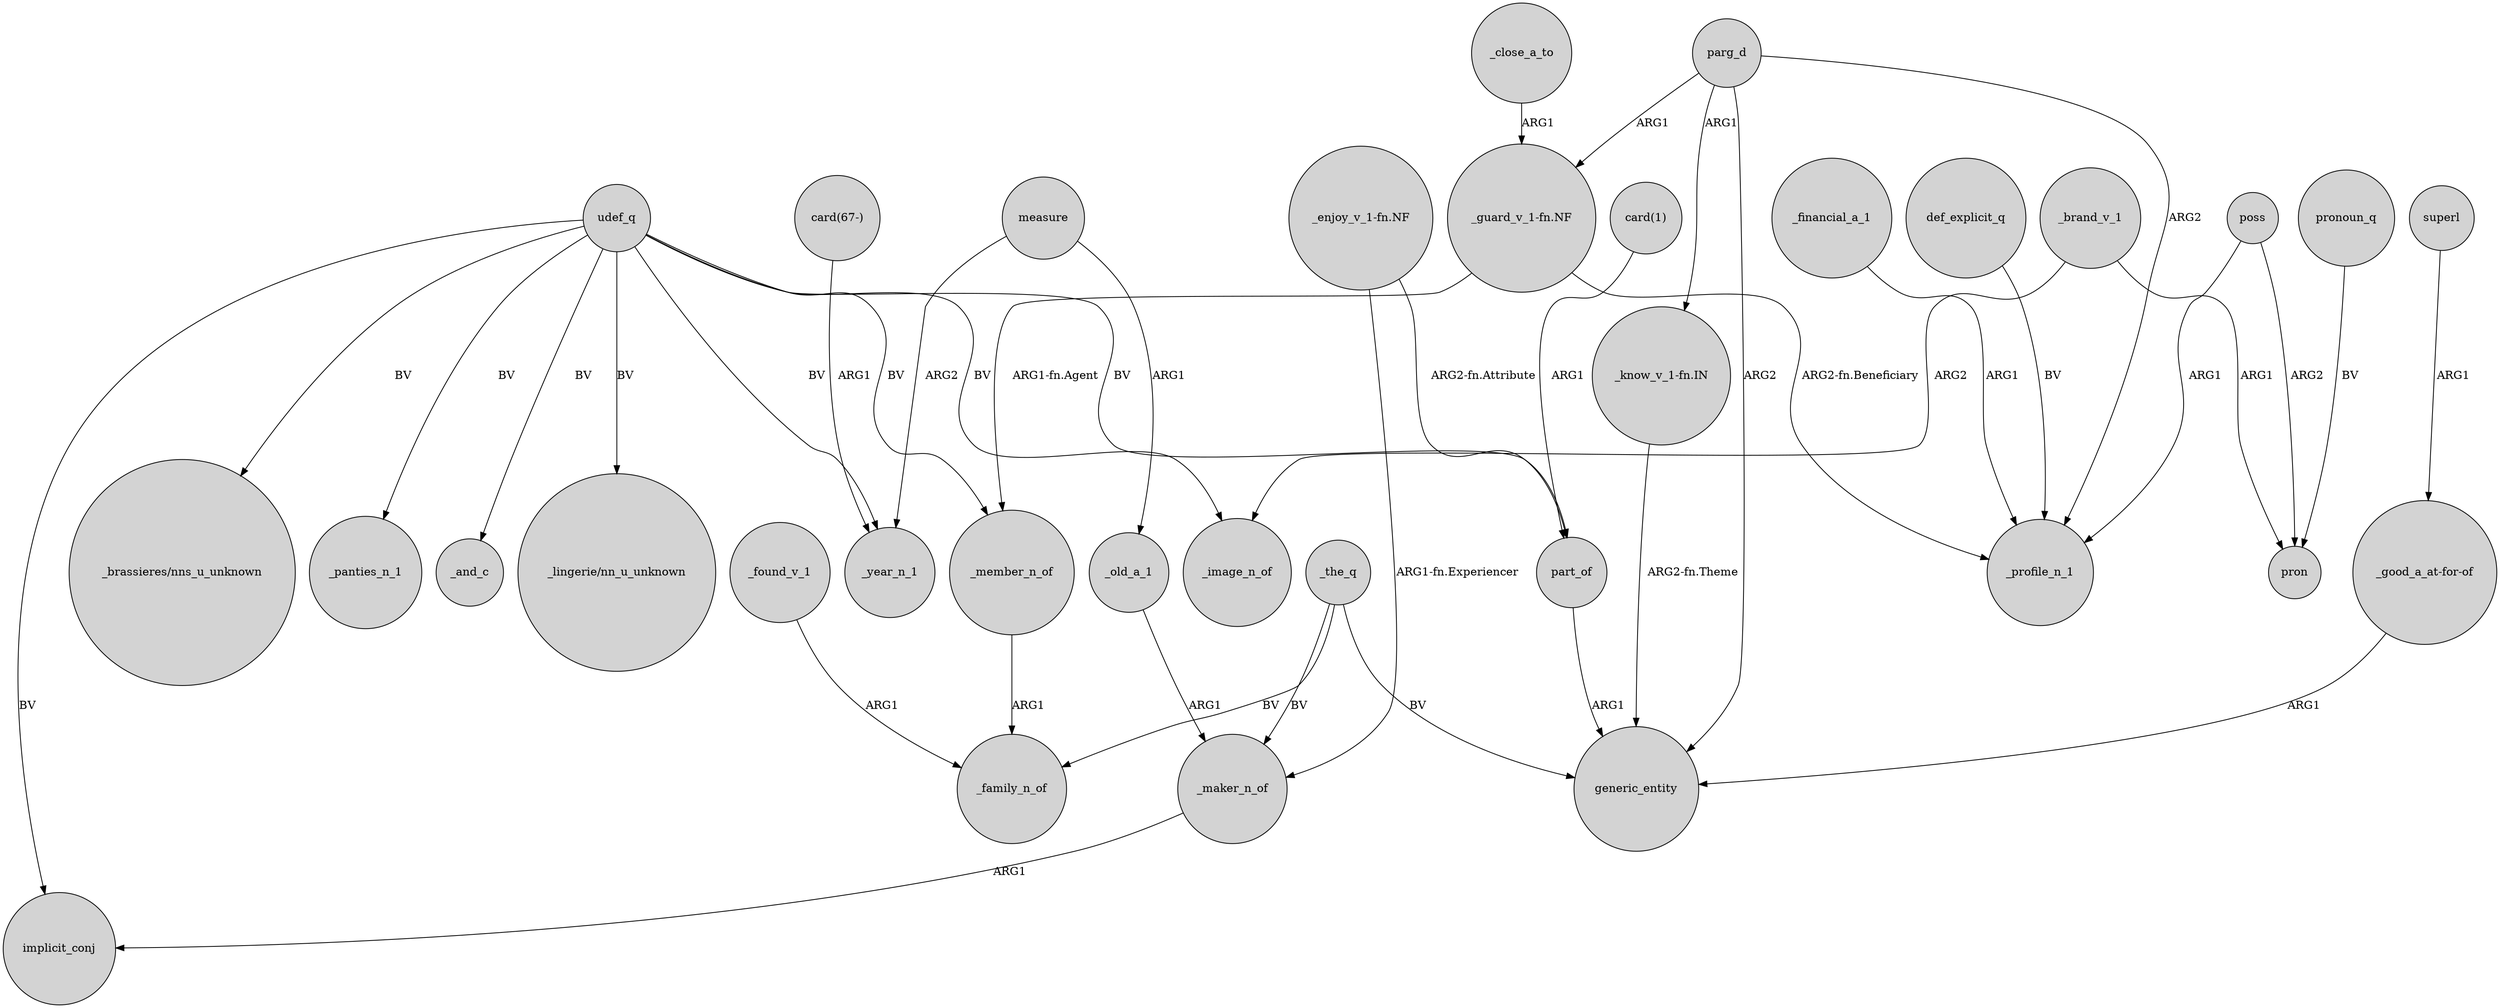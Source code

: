 digraph {
	node [shape=circle style=filled]
	udef_q -> "_lingerie/nn_u_unknown" [label=BV]
	_the_q -> generic_entity [label=BV]
	"_guard_v_1-fn.NF" -> _profile_n_1 [label="ARG2-fn.Beneficiary"]
	_found_v_1 -> _family_n_of [label=ARG1]
	_member_n_of -> _family_n_of [label=ARG1]
	udef_q -> part_of [label=BV]
	parg_d -> "_know_v_1-fn.IN" [label=ARG1]
	_financial_a_1 -> _profile_n_1 [label=ARG1]
	poss -> pron [label=ARG2]
	measure -> _year_n_1 [label=ARG2]
	parg_d -> generic_entity [label=ARG2]
	parg_d -> _profile_n_1 [label=ARG2]
	_maker_n_of -> implicit_conj [label=ARG1]
	parg_d -> "_guard_v_1-fn.NF" [label=ARG1]
	"_know_v_1-fn.IN" -> generic_entity [label="ARG2-fn.Theme"]
	_the_q -> _family_n_of [label=BV]
	_brand_v_1 -> pron [label=ARG1]
	_the_q -> _maker_n_of [label=BV]
	"card(67-)" -> _year_n_1 [label=ARG1]
	udef_q -> implicit_conj [label=BV]
	_old_a_1 -> _maker_n_of [label=ARG1]
	part_of -> generic_entity [label=ARG1]
	measure -> _old_a_1 [label=ARG1]
	"_enjoy_v_1-fn.NF" -> part_of [label="ARG2-fn.Attribute"]
	udef_q -> "_brassieres/nns_u_unknown" [label=BV]
	pronoun_q -> pron [label=BV]
	poss -> _profile_n_1 [label=ARG1]
	"_good_a_at-for-of" -> generic_entity [label=ARG1]
	superl -> "_good_a_at-for-of" [label=ARG1]
	udef_q -> _panties_n_1 [label=BV]
	udef_q -> _member_n_of [label=BV]
	"_guard_v_1-fn.NF" -> _member_n_of [label="ARG1-fn.Agent"]
	"card(1)" -> part_of [label=ARG1]
	udef_q -> _year_n_1 [label=BV]
	udef_q -> _image_n_of [label=BV]
	"_enjoy_v_1-fn.NF" -> _maker_n_of [label="ARG1-fn.Experiencer"]
	_close_a_to -> "_guard_v_1-fn.NF" [label=ARG1]
	_brand_v_1 -> _image_n_of [label=ARG2]
	def_explicit_q -> _profile_n_1 [label=BV]
	udef_q -> _and_c [label=BV]
}
